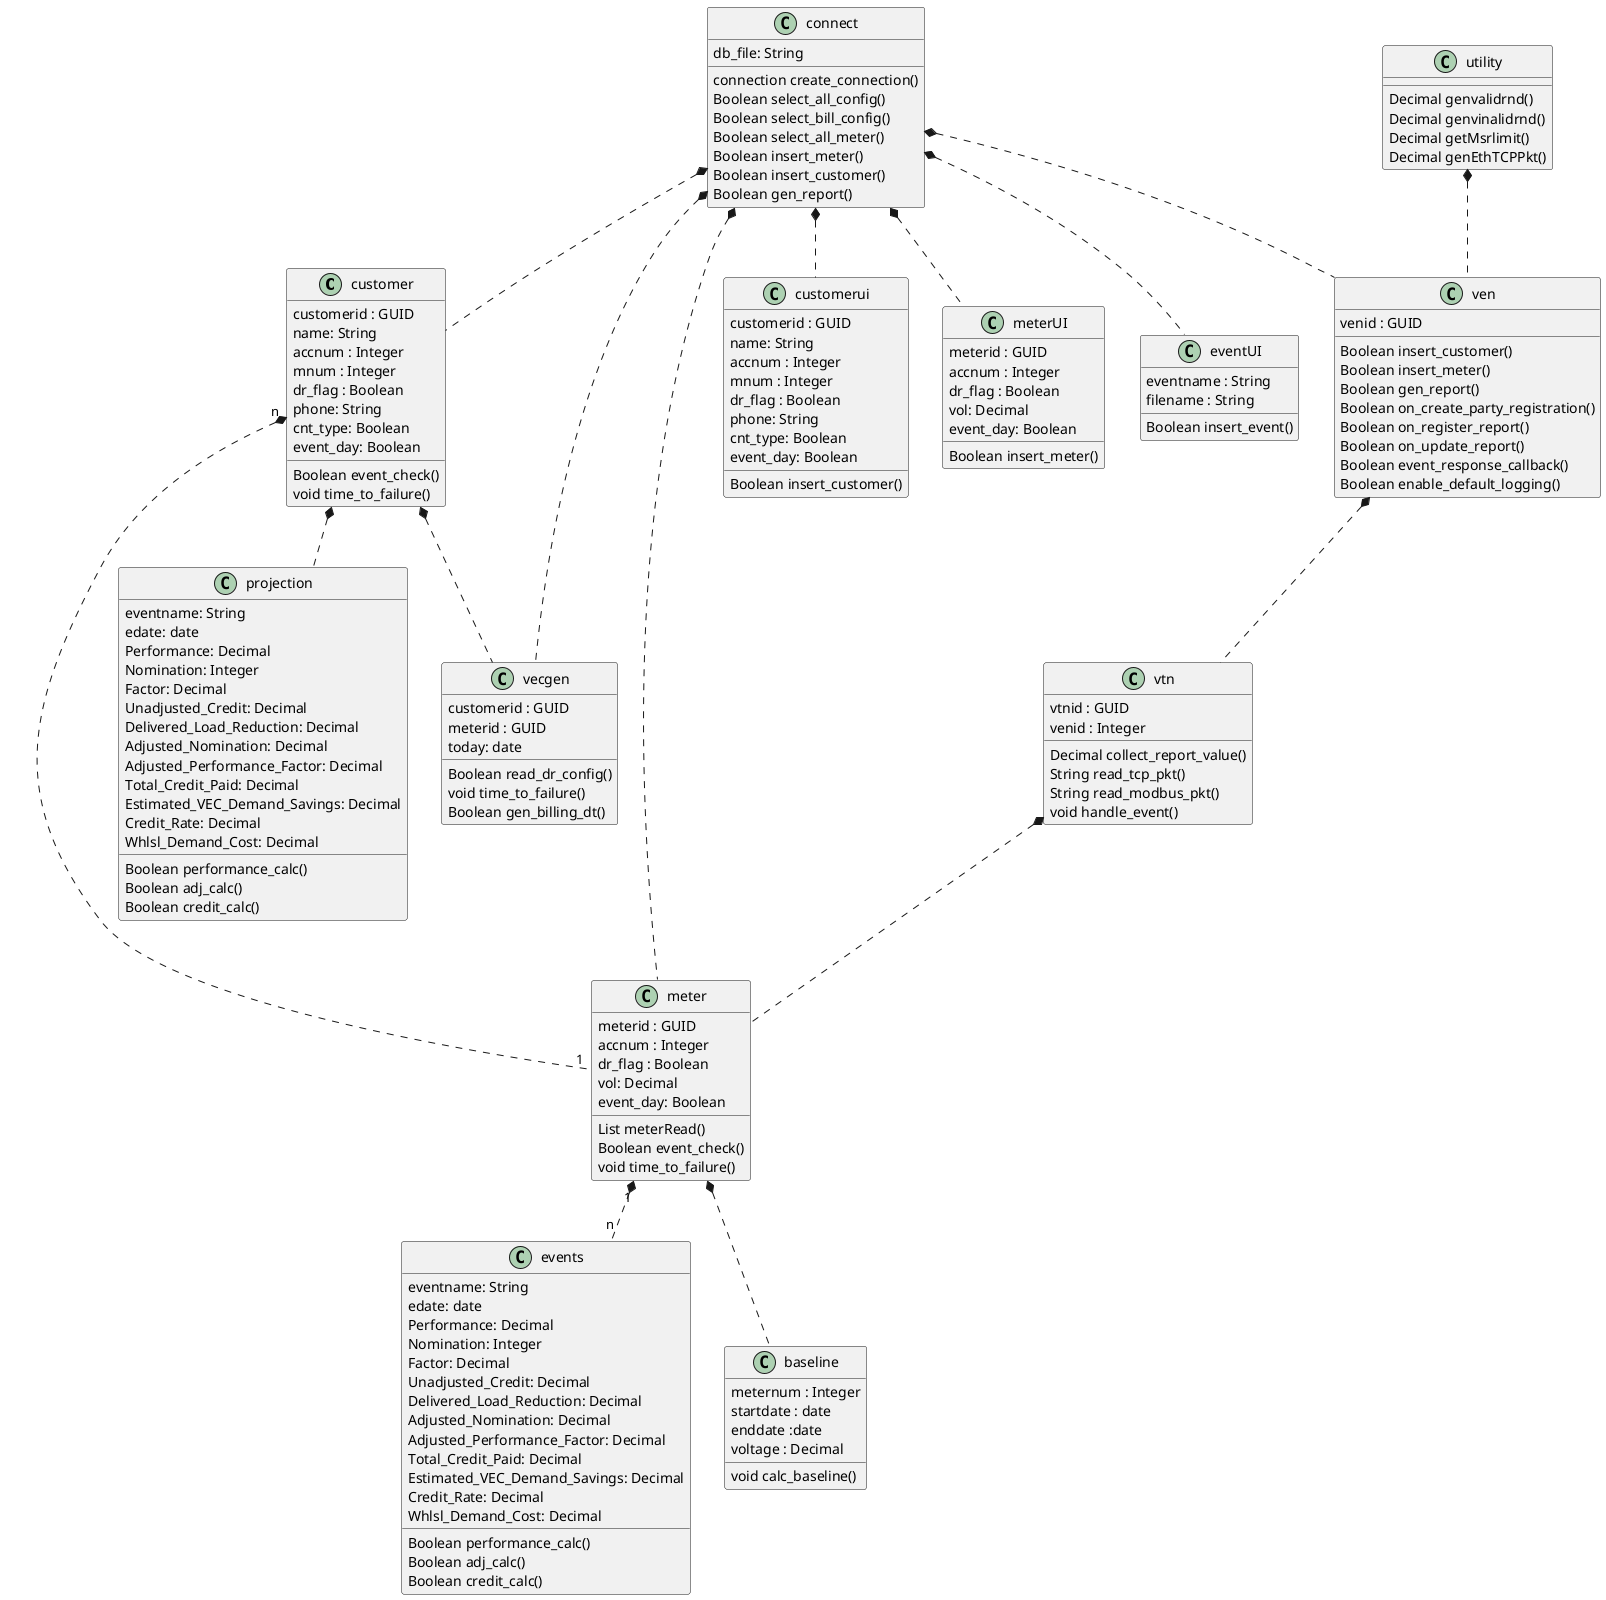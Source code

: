 @@startuml "Demand Response"
class customer{

    customerid : GUID
    name: String
    accnum : Integer
    mnum : Integer
    dr_flag : Boolean
    phone: String
    cnt_type: Boolean
    event_day: Boolean
    Boolean event_check()
    void time_to_failure()
}

class meter{

    meterid : GUID
    accnum : Integer
    dr_flag : Boolean
    vol: Decimal
    event_day: Boolean
    List meterRead()
    Boolean event_check()
    void time_to_failure()    
}

class vecgen{

    customerid : GUID
    meterid : GUID
    today: date
    Boolean read_dr_config()
    void time_to_failure()
    Boolean gen_billing_dt()
}

class projection{

        eventname: String
        edate: date
        Performance: Decimal
        Nomination: Integer
        Factor: Decimal
        Unadjusted_Credit: Decimal
        Delivered_Load_Reduction: Decimal
        Adjusted_Nomination: Decimal
        Adjusted_Performance_Factor: Decimal
        Total_Credit_Paid: Decimal
        Estimated_VEC_Demand_Savings: Decimal
        Credit_Rate: Decimal
        Whlsl_Demand_Cost: Decimal
        Boolean performance_calc()
        Boolean adj_calc()
        Boolean credit_calc()
}

class events{

        eventname: String
        edate: date
        Performance: Decimal
        Nomination: Integer
        Factor: Decimal
        Unadjusted_Credit: Decimal
        Delivered_Load_Reduction: Decimal
        Adjusted_Nomination: Decimal
        Adjusted_Performance_Factor: Decimal
        Total_Credit_Paid: Decimal
        Estimated_VEC_Demand_Savings: Decimal
        Credit_Rate: Decimal
        Whlsl_Demand_Cost: Decimal
        Boolean performance_calc()
        Boolean adj_calc()
        Boolean credit_calc()
}
class baseline{
        meternum : Integer
        startdate : date
        enddate :date
        voltage : Decimal
        void calc_baseline()

}
class vtn{

vtnid : GUID
venid : Integer
Decimal collect_report_value()
String read_tcp_pkt()
String read_modbus_pkt()
void handle_event()
}

class ven{
venid : GUID
Boolean insert_customer()
Boolean insert_meter()
Boolean gen_report()
Boolean on_create_party_registration()
Boolean on_register_report()
Boolean on_update_report()
Boolean event_response_callback()
Boolean enable_default_logging()
}


class connect{
db_file: String
connection create_connection()
Boolean select_all_config()
Boolean select_bill_config()
Boolean select_all_meter()
Boolean insert_meter()
Boolean insert_customer()
Boolean gen_report()
}

class utility{
    Decimal genvalidrnd()
    Decimal genvinalidrnd()
    Decimal getMsrlimit()
    Decimal genEthTCPPkt()

}

Class customerui{
    customerid : GUID
    name: String
    accnum : Integer
    mnum : Integer
    dr_flag : Boolean
    phone: String
    cnt_type: Boolean
    event_day: Boolean
    Boolean insert_customer()
}

class meterUI{

    meterid : GUID
    accnum : Integer
    dr_flag : Boolean
    vol: Decimal
    event_day: Boolean
    Boolean insert_meter()
}

class eventUI{

    eventname : String
    filename : String
    Boolean insert_event()
}
customer "n" *.. "1" meter
customer *.. vecgen
customer *.. projection
vtn *.. meter
ven *.. vtn
meter "1" *.. "n" events
meter *.. baseline
connect *.. ven
connect *.. customer
connect *.. meter
connect *.. vecgen
utility *.. ven
connect *.. customerui
connect *.. meterUI
connect *.. eventUI
@@enduml